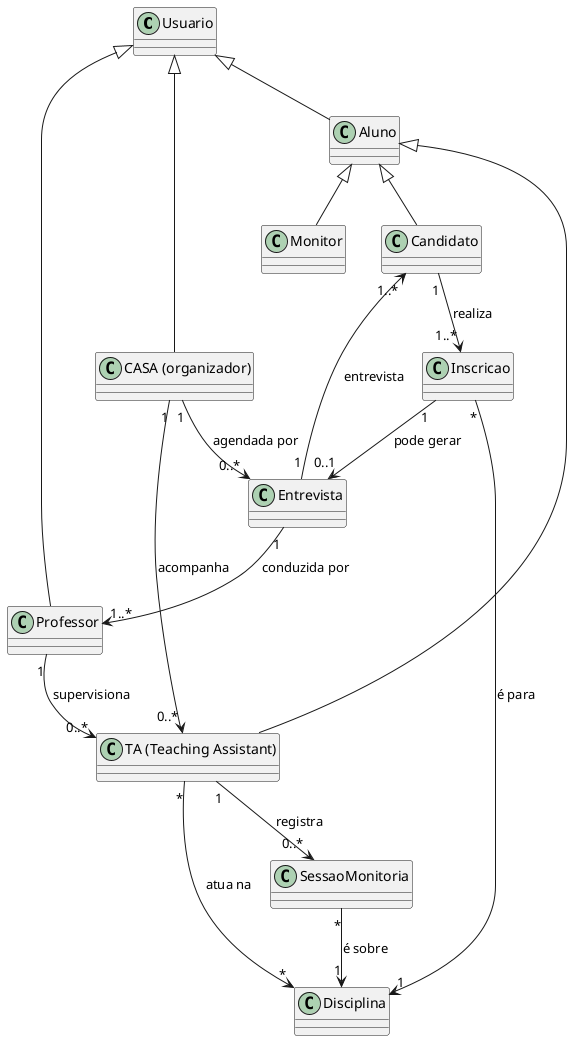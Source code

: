 @startuml

' Definição das classes
class Usuario
class Aluno
class Professor
class "CASA (organizador)" as CASA
class Candidato
class Monitor
class "TA (Teaching Assistant)" as TA
class Disciplina
class Inscricao
class Entrevista
class SessaoMonitoria

' Relacionamentos de Herança (Generalização)
' Um Aluno, Professor e CASA são tipos de Usuário.
Usuario <|-- Aluno
Usuario <|-- Professor
Usuario <|-- CASA

' Candidato, Monitor e TA são papéis/especializações de um Aluno.
Aluno <|-- Candidato
Aluno <|-- Monitor
Aluno <|-- TA

' Relacionamentos de Associação com Multiplicidade
' O fluxo de inscrição e entrevista
Candidato "1" --> "1..*" Inscricao : realiza
Inscricao "*" --> "1" Disciplina : é para
Inscricao "1" --> "0..1" Entrevista : pode gerar
Entrevista "1" --> "1..*" Candidato : entrevista
Entrevista "1" --> "1..*" Professor : conduzida por
CASA "1" --> "0..*" Entrevista : agendada por

' O fluxo de monitoria e acompanhamento
TA "*" --> "*" Disciplina : atua na
TA "1" --> "0..*" SessaoMonitoria : registra
SessaoMonitoria "*" --> "1" Disciplina : é sobre
Professor "1" --> "0..*" TA : supervisiona
CASA "1" --> "0..*" TA : acompanha

@enduml
